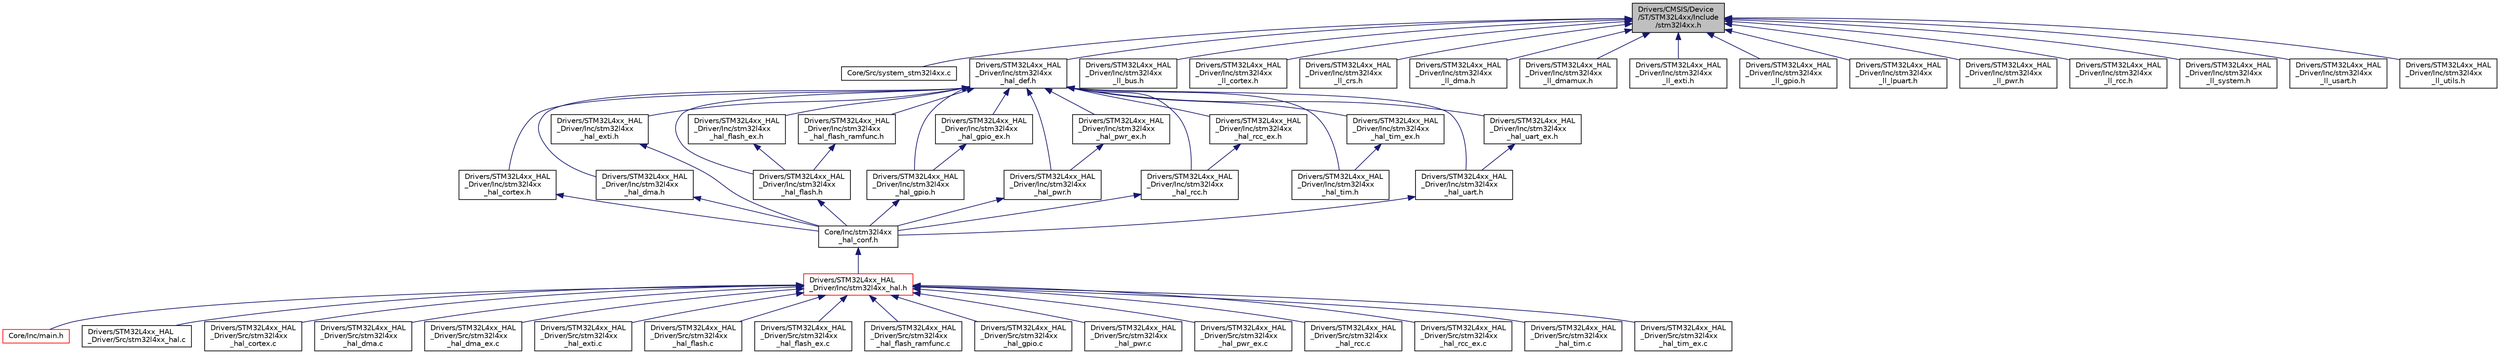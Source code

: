 digraph "Drivers/CMSIS/Device/ST/STM32L4xx/Include/stm32l4xx.h"
{
 // LATEX_PDF_SIZE
  edge [fontname="Helvetica",fontsize="10",labelfontname="Helvetica",labelfontsize="10"];
  node [fontname="Helvetica",fontsize="10",shape=record];
  Node1 [label="Drivers/CMSIS/Device\l/ST/STM32L4xx/Include\l/stm32l4xx.h",height=0.2,width=0.4,color="black", fillcolor="grey75", style="filled", fontcolor="black",tooltip="CMSIS STM32L4xx Device Peripheral Access Layer Header File."];
  Node1 -> Node2 [dir="back",color="midnightblue",fontsize="10",style="solid",fontname="Helvetica"];
  Node2 [label="Core/Src/system_stm32l4xx.c",height=0.2,width=0.4,color="black", fillcolor="white", style="filled",URL="$system__stm32l4xx_8c.html",tooltip="CMSIS Cortex-M4 Device Peripheral Access Layer System Source File."];
  Node1 -> Node3 [dir="back",color="midnightblue",fontsize="10",style="solid",fontname="Helvetica"];
  Node3 [label="Drivers/STM32L4xx_HAL\l_Driver/Inc/stm32l4xx\l_hal_def.h",height=0.2,width=0.4,color="black", fillcolor="white", style="filled",URL="$stm32l4xx__hal__def_8h.html",tooltip="This file contains HAL common defines, enumeration, macros and structures definitions."];
  Node3 -> Node4 [dir="back",color="midnightblue",fontsize="10",style="solid",fontname="Helvetica"];
  Node4 [label="Drivers/STM32L4xx_HAL\l_Driver/Inc/stm32l4xx\l_hal_cortex.h",height=0.2,width=0.4,color="black", fillcolor="white", style="filled",URL="$stm32l4xx__hal__cortex_8h.html",tooltip="Header file of CORTEX HAL module."];
  Node4 -> Node5 [dir="back",color="midnightblue",fontsize="10",style="solid",fontname="Helvetica"];
  Node5 [label="Core/Inc/stm32l4xx\l_hal_conf.h",height=0.2,width=0.4,color="black", fillcolor="white", style="filled",URL="$stm32l4xx__hal__conf_8h.html",tooltip="HAL configuration template file. This file should be copied to the application folder and renamed to ..."];
  Node5 -> Node6 [dir="back",color="midnightblue",fontsize="10",style="solid",fontname="Helvetica"];
  Node6 [label="Drivers/STM32L4xx_HAL\l_Driver/Inc/stm32l4xx_hal.h",height=0.2,width=0.4,color="red", fillcolor="white", style="filled",URL="$stm32l4xx__hal_8h.html",tooltip="This file contains all the functions prototypes for the HAL module driver."];
  Node6 -> Node7 [dir="back",color="midnightblue",fontsize="10",style="solid",fontname="Helvetica"];
  Node7 [label="Core/Inc/main.h",height=0.2,width=0.4,color="red", fillcolor="white", style="filled",URL="$main_8h.html",tooltip=": Header for main.c file. This file contains the common defines of the application."];
  Node6 -> Node11 [dir="back",color="midnightblue",fontsize="10",style="solid",fontname="Helvetica"];
  Node11 [label="Drivers/STM32L4xx_HAL\l_Driver/Src/stm32l4xx_hal.c",height=0.2,width=0.4,color="black", fillcolor="white", style="filled",URL="$stm32l4xx__hal_8c.html",tooltip="HAL module driver. This is the common part of the HAL initialization."];
  Node6 -> Node12 [dir="back",color="midnightblue",fontsize="10",style="solid",fontname="Helvetica"];
  Node12 [label="Drivers/STM32L4xx_HAL\l_Driver/Src/stm32l4xx\l_hal_cortex.c",height=0.2,width=0.4,color="black", fillcolor="white", style="filled",URL="$stm32l4xx__hal__cortex_8c.html",tooltip="CORTEX HAL module driver. This file provides firmware functions to manage the following functionaliti..."];
  Node6 -> Node13 [dir="back",color="midnightblue",fontsize="10",style="solid",fontname="Helvetica"];
  Node13 [label="Drivers/STM32L4xx_HAL\l_Driver/Src/stm32l4xx\l_hal_dma.c",height=0.2,width=0.4,color="black", fillcolor="white", style="filled",URL="$stm32l4xx__hal__dma_8c.html",tooltip="DMA HAL module driver. This file provides firmware functions to manage the following functionalities ..."];
  Node6 -> Node14 [dir="back",color="midnightblue",fontsize="10",style="solid",fontname="Helvetica"];
  Node14 [label="Drivers/STM32L4xx_HAL\l_Driver/Src/stm32l4xx\l_hal_dma_ex.c",height=0.2,width=0.4,color="black", fillcolor="white", style="filled",URL="$stm32l4xx__hal__dma__ex_8c.html",tooltip="DMA Extension HAL module driver This file provides firmware functions to manage the following functio..."];
  Node6 -> Node15 [dir="back",color="midnightblue",fontsize="10",style="solid",fontname="Helvetica"];
  Node15 [label="Drivers/STM32L4xx_HAL\l_Driver/Src/stm32l4xx\l_hal_exti.c",height=0.2,width=0.4,color="black", fillcolor="white", style="filled",URL="$stm32l4xx__hal__exti_8c.html",tooltip="EXTI HAL module driver. This file provides firmware functions to manage the following functionalities..."];
  Node6 -> Node16 [dir="back",color="midnightblue",fontsize="10",style="solid",fontname="Helvetica"];
  Node16 [label="Drivers/STM32L4xx_HAL\l_Driver/Src/stm32l4xx\l_hal_flash.c",height=0.2,width=0.4,color="black", fillcolor="white", style="filled",URL="$stm32l4xx__hal__flash_8c.html",tooltip="FLASH HAL module driver. This file provides firmware functions to manage the following functionalitie..."];
  Node6 -> Node17 [dir="back",color="midnightblue",fontsize="10",style="solid",fontname="Helvetica"];
  Node17 [label="Drivers/STM32L4xx_HAL\l_Driver/Src/stm32l4xx\l_hal_flash_ex.c",height=0.2,width=0.4,color="black", fillcolor="white", style="filled",URL="$stm32l4xx__hal__flash__ex_8c.html",tooltip="Extended FLASH HAL module driver. This file provides firmware functions to manage the following funct..."];
  Node6 -> Node18 [dir="back",color="midnightblue",fontsize="10",style="solid",fontname="Helvetica"];
  Node18 [label="Drivers/STM32L4xx_HAL\l_Driver/Src/stm32l4xx\l_hal_flash_ramfunc.c",height=0.2,width=0.4,color="black", fillcolor="white", style="filled",URL="$stm32l4xx__hal__flash__ramfunc_8c.html",tooltip="FLASH RAMFUNC driver. This file provides a Flash firmware functions which should be executed from int..."];
  Node6 -> Node19 [dir="back",color="midnightblue",fontsize="10",style="solid",fontname="Helvetica"];
  Node19 [label="Drivers/STM32L4xx_HAL\l_Driver/Src/stm32l4xx\l_hal_gpio.c",height=0.2,width=0.4,color="black", fillcolor="white", style="filled",URL="$stm32l4xx__hal__gpio_8c.html",tooltip="GPIO HAL module driver. This file provides firmware functions to manage the following functionalities..."];
  Node6 -> Node20 [dir="back",color="midnightblue",fontsize="10",style="solid",fontname="Helvetica"];
  Node20 [label="Drivers/STM32L4xx_HAL\l_Driver/Src/stm32l4xx\l_hal_pwr.c",height=0.2,width=0.4,color="black", fillcolor="white", style="filled",URL="$stm32l4xx__hal__pwr_8c.html",tooltip="PWR HAL module driver. This file provides firmware functions to manage the following functionalities ..."];
  Node6 -> Node21 [dir="back",color="midnightblue",fontsize="10",style="solid",fontname="Helvetica"];
  Node21 [label="Drivers/STM32L4xx_HAL\l_Driver/Src/stm32l4xx\l_hal_pwr_ex.c",height=0.2,width=0.4,color="black", fillcolor="white", style="filled",URL="$stm32l4xx__hal__pwr__ex_8c.html",tooltip="Extended PWR HAL module driver. This file provides firmware functions to manage the following functio..."];
  Node6 -> Node22 [dir="back",color="midnightblue",fontsize="10",style="solid",fontname="Helvetica"];
  Node22 [label="Drivers/STM32L4xx_HAL\l_Driver/Src/stm32l4xx\l_hal_rcc.c",height=0.2,width=0.4,color="black", fillcolor="white", style="filled",URL="$stm32l4xx__hal__rcc_8c.html",tooltip="RCC HAL module driver. This file provides firmware functions to manage the following functionalities ..."];
  Node6 -> Node23 [dir="back",color="midnightblue",fontsize="10",style="solid",fontname="Helvetica"];
  Node23 [label="Drivers/STM32L4xx_HAL\l_Driver/Src/stm32l4xx\l_hal_rcc_ex.c",height=0.2,width=0.4,color="black", fillcolor="white", style="filled",URL="$stm32l4xx__hal__rcc__ex_8c.html",tooltip="Extended RCC HAL module driver. This file provides firmware functions to manage the following functio..."];
  Node6 -> Node24 [dir="back",color="midnightblue",fontsize="10",style="solid",fontname="Helvetica"];
  Node24 [label="Drivers/STM32L4xx_HAL\l_Driver/Src/stm32l4xx\l_hal_tim.c",height=0.2,width=0.4,color="black", fillcolor="white", style="filled",URL="$stm32l4xx__hal__tim_8c.html",tooltip="TIM HAL module driver. This file provides firmware functions to manage the following functionalities ..."];
  Node6 -> Node25 [dir="back",color="midnightblue",fontsize="10",style="solid",fontname="Helvetica"];
  Node25 [label="Drivers/STM32L4xx_HAL\l_Driver/Src/stm32l4xx\l_hal_tim_ex.c",height=0.2,width=0.4,color="black", fillcolor="white", style="filled",URL="$stm32l4xx__hal__tim__ex_8c.html",tooltip="TIM HAL module driver. This file provides firmware functions to manage the following functionalities ..."];
  Node3 -> Node28 [dir="back",color="midnightblue",fontsize="10",style="solid",fontname="Helvetica"];
  Node28 [label="Drivers/STM32L4xx_HAL\l_Driver/Inc/stm32l4xx\l_hal_dma.h",height=0.2,width=0.4,color="black", fillcolor="white", style="filled",URL="$stm32l4xx__hal__dma_8h.html",tooltip="Header file of DMA HAL module."];
  Node28 -> Node5 [dir="back",color="midnightblue",fontsize="10",style="solid",fontname="Helvetica"];
  Node3 -> Node29 [dir="back",color="midnightblue",fontsize="10",style="solid",fontname="Helvetica"];
  Node29 [label="Drivers/STM32L4xx_HAL\l_Driver/Inc/stm32l4xx\l_hal_exti.h",height=0.2,width=0.4,color="black", fillcolor="white", style="filled",URL="$stm32l4xx__hal__exti_8h.html",tooltip="Header file of EXTI HAL module."];
  Node29 -> Node5 [dir="back",color="midnightblue",fontsize="10",style="solid",fontname="Helvetica"];
  Node3 -> Node30 [dir="back",color="midnightblue",fontsize="10",style="solid",fontname="Helvetica"];
  Node30 [label="Drivers/STM32L4xx_HAL\l_Driver/Inc/stm32l4xx\l_hal_flash.h",height=0.2,width=0.4,color="black", fillcolor="white", style="filled",URL="$stm32l4xx__hal__flash_8h.html",tooltip="Header file of FLASH HAL module."];
  Node30 -> Node5 [dir="back",color="midnightblue",fontsize="10",style="solid",fontname="Helvetica"];
  Node3 -> Node31 [dir="back",color="midnightblue",fontsize="10",style="solid",fontname="Helvetica"];
  Node31 [label="Drivers/STM32L4xx_HAL\l_Driver/Inc/stm32l4xx\l_hal_flash_ex.h",height=0.2,width=0.4,color="black", fillcolor="white", style="filled",URL="$stm32l4xx__hal__flash__ex_8h.html",tooltip="Header file of FLASH HAL Extended module."];
  Node31 -> Node30 [dir="back",color="midnightblue",fontsize="10",style="solid",fontname="Helvetica"];
  Node3 -> Node32 [dir="back",color="midnightblue",fontsize="10",style="solid",fontname="Helvetica"];
  Node32 [label="Drivers/STM32L4xx_HAL\l_Driver/Inc/stm32l4xx\l_hal_flash_ramfunc.h",height=0.2,width=0.4,color="black", fillcolor="white", style="filled",URL="$stm32l4xx__hal__flash__ramfunc_8h.html",tooltip="Header file of FLASH RAMFUNC driver."];
  Node32 -> Node30 [dir="back",color="midnightblue",fontsize="10",style="solid",fontname="Helvetica"];
  Node3 -> Node33 [dir="back",color="midnightblue",fontsize="10",style="solid",fontname="Helvetica"];
  Node33 [label="Drivers/STM32L4xx_HAL\l_Driver/Inc/stm32l4xx\l_hal_gpio.h",height=0.2,width=0.4,color="black", fillcolor="white", style="filled",URL="$stm32l4xx__hal__gpio_8h.html",tooltip="Header file of GPIO HAL module."];
  Node33 -> Node5 [dir="back",color="midnightblue",fontsize="10",style="solid",fontname="Helvetica"];
  Node3 -> Node34 [dir="back",color="midnightblue",fontsize="10",style="solid",fontname="Helvetica"];
  Node34 [label="Drivers/STM32L4xx_HAL\l_Driver/Inc/stm32l4xx\l_hal_gpio_ex.h",height=0.2,width=0.4,color="black", fillcolor="white", style="filled",URL="$stm32l4xx__hal__gpio__ex_8h.html",tooltip="Header file of GPIO HAL Extended module."];
  Node34 -> Node33 [dir="back",color="midnightblue",fontsize="10",style="solid",fontname="Helvetica"];
  Node3 -> Node35 [dir="back",color="midnightblue",fontsize="10",style="solid",fontname="Helvetica"];
  Node35 [label="Drivers/STM32L4xx_HAL\l_Driver/Inc/stm32l4xx\l_hal_pwr.h",height=0.2,width=0.4,color="black", fillcolor="white", style="filled",URL="$stm32l4xx__hal__pwr_8h.html",tooltip="Header file of PWR HAL module."];
  Node35 -> Node5 [dir="back",color="midnightblue",fontsize="10",style="solid",fontname="Helvetica"];
  Node3 -> Node36 [dir="back",color="midnightblue",fontsize="10",style="solid",fontname="Helvetica"];
  Node36 [label="Drivers/STM32L4xx_HAL\l_Driver/Inc/stm32l4xx\l_hal_pwr_ex.h",height=0.2,width=0.4,color="black", fillcolor="white", style="filled",URL="$stm32l4xx__hal__pwr__ex_8h.html",tooltip="Header file of PWR HAL Extended module."];
  Node36 -> Node35 [dir="back",color="midnightblue",fontsize="10",style="solid",fontname="Helvetica"];
  Node3 -> Node37 [dir="back",color="midnightblue",fontsize="10",style="solid",fontname="Helvetica"];
  Node37 [label="Drivers/STM32L4xx_HAL\l_Driver/Inc/stm32l4xx\l_hal_rcc.h",height=0.2,width=0.4,color="black", fillcolor="white", style="filled",URL="$stm32l4xx__hal__rcc_8h.html",tooltip="Header file of RCC HAL module."];
  Node37 -> Node5 [dir="back",color="midnightblue",fontsize="10",style="solid",fontname="Helvetica"];
  Node3 -> Node38 [dir="back",color="midnightblue",fontsize="10",style="solid",fontname="Helvetica"];
  Node38 [label="Drivers/STM32L4xx_HAL\l_Driver/Inc/stm32l4xx\l_hal_rcc_ex.h",height=0.2,width=0.4,color="black", fillcolor="white", style="filled",URL="$stm32l4xx__hal__rcc__ex_8h.html",tooltip="Header file of RCC HAL Extended module."];
  Node38 -> Node37 [dir="back",color="midnightblue",fontsize="10",style="solid",fontname="Helvetica"];
  Node3 -> Node39 [dir="back",color="midnightblue",fontsize="10",style="solid",fontname="Helvetica"];
  Node39 [label="Drivers/STM32L4xx_HAL\l_Driver/Inc/stm32l4xx\l_hal_tim.h",height=0.2,width=0.4,color="black", fillcolor="white", style="filled",URL="$stm32l4xx__hal__tim_8h.html",tooltip="Header file of TIM HAL module."];
  Node3 -> Node40 [dir="back",color="midnightblue",fontsize="10",style="solid",fontname="Helvetica"];
  Node40 [label="Drivers/STM32L4xx_HAL\l_Driver/Inc/stm32l4xx\l_hal_tim_ex.h",height=0.2,width=0.4,color="black", fillcolor="white", style="filled",URL="$stm32l4xx__hal__tim__ex_8h.html",tooltip="Header file of TIM HAL Extended module."];
  Node40 -> Node39 [dir="back",color="midnightblue",fontsize="10",style="solid",fontname="Helvetica"];
  Node3 -> Node41 [dir="back",color="midnightblue",fontsize="10",style="solid",fontname="Helvetica"];
  Node41 [label="Drivers/STM32L4xx_HAL\l_Driver/Inc/stm32l4xx\l_hal_uart.h",height=0.2,width=0.4,color="black", fillcolor="white", style="filled",URL="$stm32l4xx__hal__uart_8h.html",tooltip="Header file of UART HAL module."];
  Node41 -> Node5 [dir="back",color="midnightblue",fontsize="10",style="solid",fontname="Helvetica"];
  Node3 -> Node42 [dir="back",color="midnightblue",fontsize="10",style="solid",fontname="Helvetica"];
  Node42 [label="Drivers/STM32L4xx_HAL\l_Driver/Inc/stm32l4xx\l_hal_uart_ex.h",height=0.2,width=0.4,color="black", fillcolor="white", style="filled",URL="$stm32l4xx__hal__uart__ex_8h.html",tooltip="Header file of UART HAL Extended module."];
  Node42 -> Node41 [dir="back",color="midnightblue",fontsize="10",style="solid",fontname="Helvetica"];
  Node1 -> Node43 [dir="back",color="midnightblue",fontsize="10",style="solid",fontname="Helvetica"];
  Node43 [label="Drivers/STM32L4xx_HAL\l_Driver/Inc/stm32l4xx\l_ll_bus.h",height=0.2,width=0.4,color="black", fillcolor="white", style="filled",URL="$stm32l4xx__ll__bus_8h.html",tooltip="Header file of BUS LL module."];
  Node1 -> Node44 [dir="back",color="midnightblue",fontsize="10",style="solid",fontname="Helvetica"];
  Node44 [label="Drivers/STM32L4xx_HAL\l_Driver/Inc/stm32l4xx\l_ll_cortex.h",height=0.2,width=0.4,color="black", fillcolor="white", style="filled",URL="$stm32l4xx__ll__cortex_8h.html",tooltip="Header file of CORTEX LL module."];
  Node1 -> Node45 [dir="back",color="midnightblue",fontsize="10",style="solid",fontname="Helvetica"];
  Node45 [label="Drivers/STM32L4xx_HAL\l_Driver/Inc/stm32l4xx\l_ll_crs.h",height=0.2,width=0.4,color="black", fillcolor="white", style="filled",URL="$stm32l4xx__ll__crs_8h.html",tooltip="Header file of CRS LL module."];
  Node1 -> Node46 [dir="back",color="midnightblue",fontsize="10",style="solid",fontname="Helvetica"];
  Node46 [label="Drivers/STM32L4xx_HAL\l_Driver/Inc/stm32l4xx\l_ll_dma.h",height=0.2,width=0.4,color="black", fillcolor="white", style="filled",URL="$stm32l4xx__ll__dma_8h.html",tooltip="Header file of DMA LL module."];
  Node1 -> Node47 [dir="back",color="midnightblue",fontsize="10",style="solid",fontname="Helvetica"];
  Node47 [label="Drivers/STM32L4xx_HAL\l_Driver/Inc/stm32l4xx\l_ll_dmamux.h",height=0.2,width=0.4,color="black", fillcolor="white", style="filled",URL="$stm32l4xx__ll__dmamux_8h.html",tooltip="Header file of DMAMUX LL module."];
  Node1 -> Node48 [dir="back",color="midnightblue",fontsize="10",style="solid",fontname="Helvetica"];
  Node48 [label="Drivers/STM32L4xx_HAL\l_Driver/Inc/stm32l4xx\l_ll_exti.h",height=0.2,width=0.4,color="black", fillcolor="white", style="filled",URL="$stm32l4xx__ll__exti_8h.html",tooltip="Header file of EXTI LL module."];
  Node1 -> Node49 [dir="back",color="midnightblue",fontsize="10",style="solid",fontname="Helvetica"];
  Node49 [label="Drivers/STM32L4xx_HAL\l_Driver/Inc/stm32l4xx\l_ll_gpio.h",height=0.2,width=0.4,color="black", fillcolor="white", style="filled",URL="$stm32l4xx__ll__gpio_8h.html",tooltip="Header file of GPIO LL module."];
  Node1 -> Node50 [dir="back",color="midnightblue",fontsize="10",style="solid",fontname="Helvetica"];
  Node50 [label="Drivers/STM32L4xx_HAL\l_Driver/Inc/stm32l4xx\l_ll_lpuart.h",height=0.2,width=0.4,color="black", fillcolor="white", style="filled",URL="$stm32l4xx__ll__lpuart_8h.html",tooltip="Header file of LPUART LL module."];
  Node1 -> Node51 [dir="back",color="midnightblue",fontsize="10",style="solid",fontname="Helvetica"];
  Node51 [label="Drivers/STM32L4xx_HAL\l_Driver/Inc/stm32l4xx\l_ll_pwr.h",height=0.2,width=0.4,color="black", fillcolor="white", style="filled",URL="$stm32l4xx__ll__pwr_8h.html",tooltip="Header file of PWR LL module."];
  Node1 -> Node52 [dir="back",color="midnightblue",fontsize="10",style="solid",fontname="Helvetica"];
  Node52 [label="Drivers/STM32L4xx_HAL\l_Driver/Inc/stm32l4xx\l_ll_rcc.h",height=0.2,width=0.4,color="black", fillcolor="white", style="filled",URL="$stm32l4xx__ll__rcc_8h.html",tooltip="Header file of RCC LL module."];
  Node1 -> Node53 [dir="back",color="midnightblue",fontsize="10",style="solid",fontname="Helvetica"];
  Node53 [label="Drivers/STM32L4xx_HAL\l_Driver/Inc/stm32l4xx\l_ll_system.h",height=0.2,width=0.4,color="black", fillcolor="white", style="filled",URL="$stm32l4xx__ll__system_8h.html",tooltip="Header file of SYSTEM LL module."];
  Node1 -> Node54 [dir="back",color="midnightblue",fontsize="10",style="solid",fontname="Helvetica"];
  Node54 [label="Drivers/STM32L4xx_HAL\l_Driver/Inc/stm32l4xx\l_ll_usart.h",height=0.2,width=0.4,color="black", fillcolor="white", style="filled",URL="$stm32l4xx__ll__usart_8h.html",tooltip="Header file of USART LL module."];
  Node1 -> Node55 [dir="back",color="midnightblue",fontsize="10",style="solid",fontname="Helvetica"];
  Node55 [label="Drivers/STM32L4xx_HAL\l_Driver/Inc/stm32l4xx\l_ll_utils.h",height=0.2,width=0.4,color="black", fillcolor="white", style="filled",URL="$stm32l4xx__ll__utils_8h.html",tooltip="Header file of UTILS LL module."];
}
